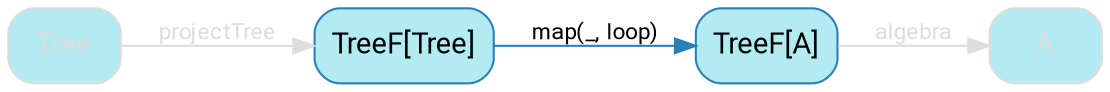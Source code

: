 digraph {
    bgcolor=transparent
    splines=false
    rankdir=LR

    // Default theme: disabled
    node[shape="rectangle" style="rounded,filled" color="#dddddd" fillcolor="#b2ebf2" fontcolor="#dddddd" fontname="Segoe UI,Roboto,Helvetica,Arial,sans-serif"]
    edge [color="#dddddd" fontcolor="#dddddd" fontname="Segoe UI,Roboto,Helvetica,Arial,sans-serif" fontsize=11]

    ListFList[label="TreeF[Tree]" color="#2980B9" fillcolor="#b2ebf2" fontcolor="#000000"]
    ListFA[label="TreeF[A]" color="#2980B9" fillcolor="#b2ebf2" fontcolor="#000000"]
    B[label=Tree]

    B         -> ListFList [label=projectTree]
    ListFList -> ListFA[label="map(_, loop)" color="#2980B9" fontcolor="#000000"]
    ListFA    -> A [label=algebra]
}
